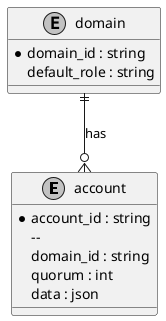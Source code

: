 @startuml
' title Hyperledger Iroha v1 Entity-relationship model(subset)
skinparam monochrome true

entity "account" {
    * account_id : string
    -- 
    domain_id : string
    quorum : int
    data : json
}

entity "domain" {
    * domain_id : string
    default_role : string
}

domain ||--o{ account : has  


@enduml
